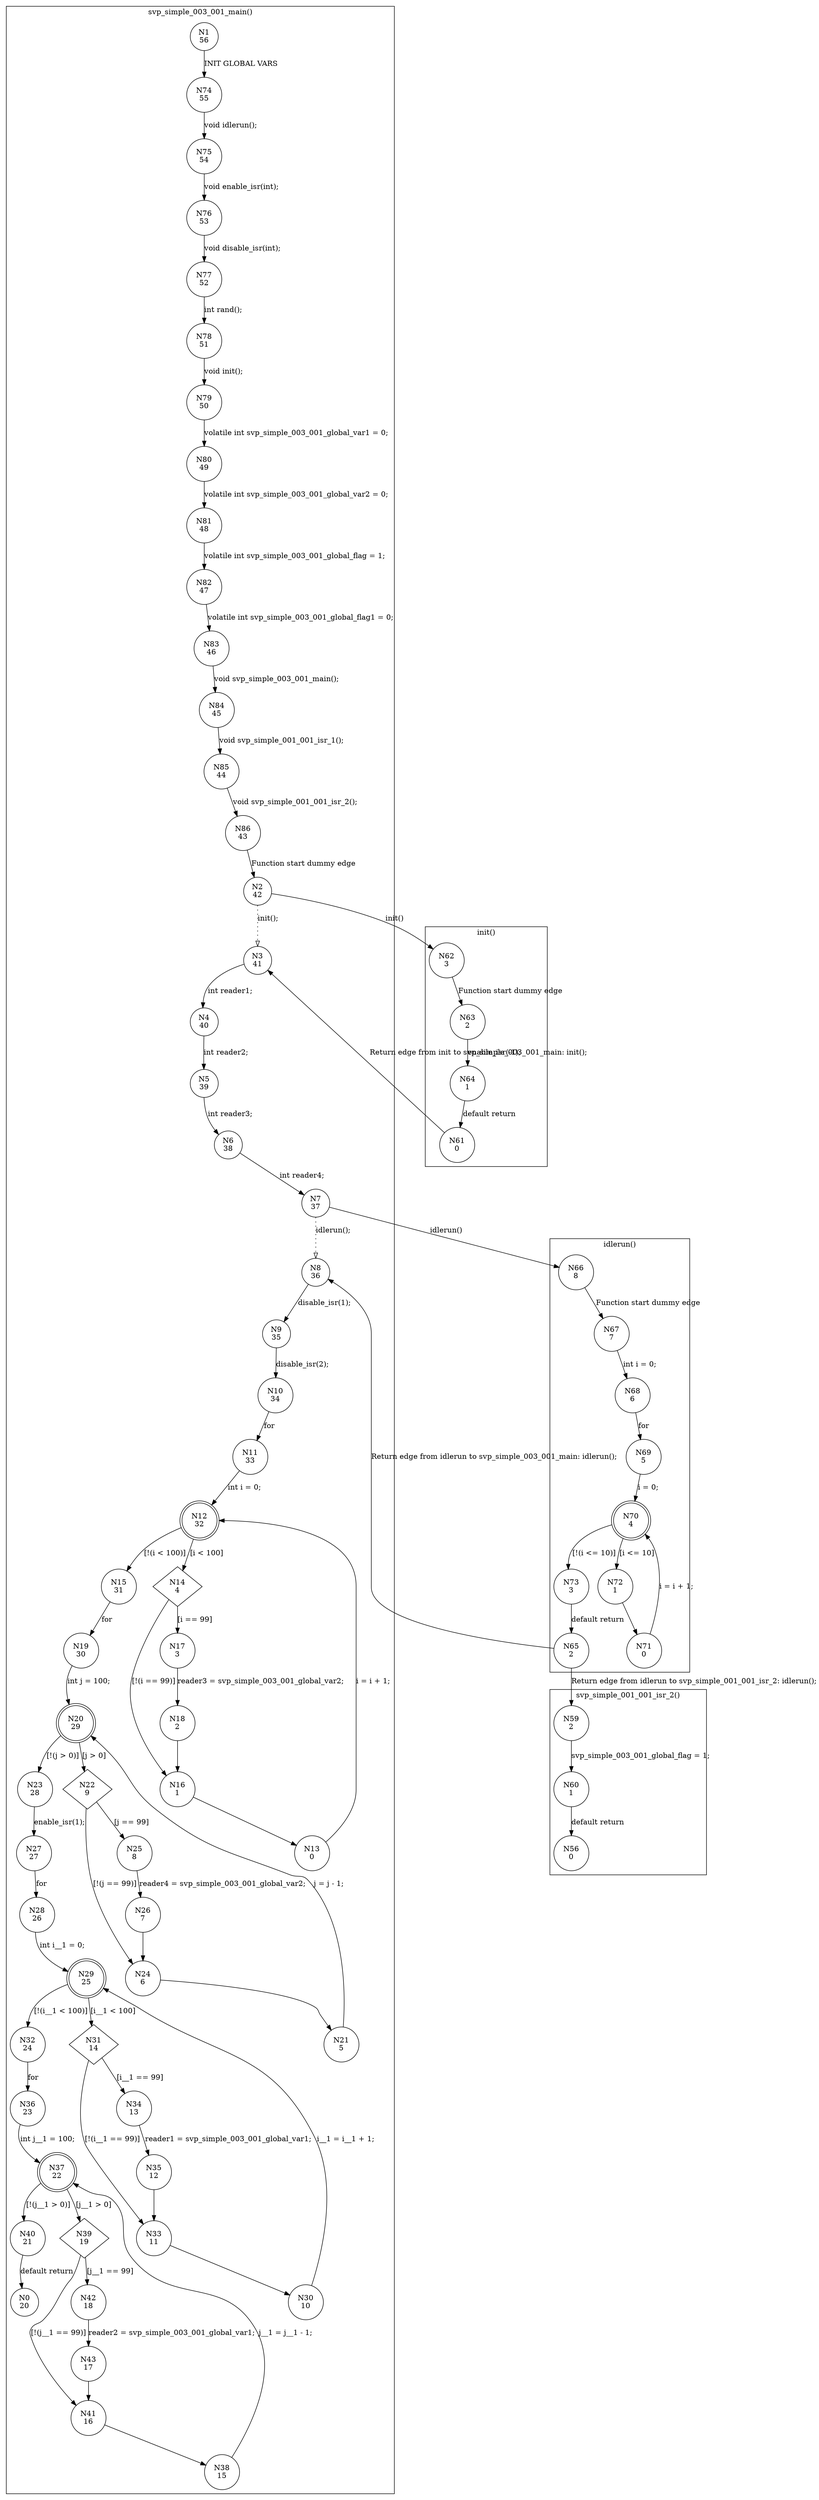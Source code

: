 digraph CFA {
1 [shape="circle" label="N1\n56"]
74 [shape="circle" label="N74\n55"]
75 [shape="circle" label="N75\n54"]
76 [shape="circle" label="N76\n53"]
77 [shape="circle" label="N77\n52"]
78 [shape="circle" label="N78\n51"]
79 [shape="circle" label="N79\n50"]
80 [shape="circle" label="N80\n49"]
81 [shape="circle" label="N81\n48"]
82 [shape="circle" label="N82\n47"]
83 [shape="circle" label="N83\n46"]
84 [shape="circle" label="N84\n45"]
85 [shape="circle" label="N85\n44"]
86 [shape="circle" label="N86\n43"]
2 [shape="circle" label="N2\n42"]
62 [shape="circle" label="N62\n3"]
63 [shape="circle" label="N63\n2"]
64 [shape="circle" label="N64\n1"]
61 [shape="circle" label="N61\n0"]
3 [shape="circle" label="N3\n41"]
4 [shape="circle" label="N4\n40"]
5 [shape="circle" label="N5\n39"]
6 [shape="circle" label="N6\n38"]
7 [shape="circle" label="N7\n37"]
66 [shape="circle" label="N66\n8"]
67 [shape="circle" label="N67\n7"]
68 [shape="circle" label="N68\n6"]
69 [shape="circle" label="N69\n5"]
70 [shape="doublecircle" label="N70\n4"]
73 [shape="circle" label="N73\n3"]
65 [shape="circle" label="N65\n2"]
8 [shape="circle" label="N8\n36"]
9 [shape="circle" label="N9\n35"]
10 [shape="circle" label="N10\n34"]
11 [shape="circle" label="N11\n33"]
12 [shape="doublecircle" label="N12\n32"]
15 [shape="circle" label="N15\n31"]
19 [shape="circle" label="N19\n30"]
20 [shape="doublecircle" label="N20\n29"]
23 [shape="circle" label="N23\n28"]
27 [shape="circle" label="N27\n27"]
28 [shape="circle" label="N28\n26"]
29 [shape="doublecircle" label="N29\n25"]
32 [shape="circle" label="N32\n24"]
36 [shape="circle" label="N36\n23"]
37 [shape="doublecircle" label="N37\n22"]
40 [shape="circle" label="N40\n21"]
0 [shape="circle" label="N0\n20"]
39 [shape="diamond" label="N39\n19"]
41 [shape="circle" label="N41\n16"]
38 [shape="circle" label="N38\n15"]
42 [shape="circle" label="N42\n18"]
43 [shape="circle" label="N43\n17"]
31 [shape="diamond" label="N31\n14"]
33 [shape="circle" label="N33\n11"]
30 [shape="circle" label="N30\n10"]
34 [shape="circle" label="N34\n13"]
35 [shape="circle" label="N35\n12"]
22 [shape="diamond" label="N22\n9"]
24 [shape="circle" label="N24\n6"]
21 [shape="circle" label="N21\n5"]
25 [shape="circle" label="N25\n8"]
26 [shape="circle" label="N26\n7"]
14 [shape="diamond" label="N14\n4"]
16 [shape="circle" label="N16\n1"]
13 [shape="circle" label="N13\n0"]
17 [shape="circle" label="N17\n3"]
18 [shape="circle" label="N18\n2"]
59 [shape="circle" label="N59\n2"]
60 [shape="circle" label="N60\n1"]
56 [shape="circle" label="N56\n0"]
72 [shape="circle" label="N72\n1"]
71 [shape="circle" label="N71\n0"]
node [shape="circle"]
subgraph cluster_idlerun {
label="idlerun()"
66 -> 67 [label="Function start dummy edge"]
67 -> 68 [label="int i = 0;"]
68 -> 69 [label="for"]
69 -> 70 [label="i = 0;"]
70 -> 72 [label="[i <= 10]"]
70 -> 73 [label="[!(i <= 10)]"]
73 -> 65 [label="default return"]
72 -> 71 [label=""]
71 -> 70 [label="i = i + 1;"]}
subgraph cluster_init {
label="init()"
62 -> 63 [label="Function start dummy edge"]
63 -> 64 [label="enable_isr(-1);"]
64 -> 61 [label="default return"]}
subgraph cluster_svp_simple_001_001_isr_1 {
label="svp_simple_001_001_isr_1()"
}
subgraph cluster_svp_simple_001_001_isr_2 {
label="svp_simple_001_001_isr_2()"
59 -> 60 [label="svp_simple_003_001_global_flag = 1;"]
60 -> 56 [label="default return"]}
subgraph cluster_svp_simple_003_001_main {
label="svp_simple_003_001_main()"
1 -> 74 [label="INIT GLOBAL VARS"]
74 -> 75 [label="void idlerun();"]
75 -> 76 [label="void enable_isr(int);"]
76 -> 77 [label="void disable_isr(int);"]
77 -> 78 [label="int rand();"]
78 -> 79 [label="void init();"]
79 -> 80 [label="volatile int svp_simple_003_001_global_var1 = 0;"]
80 -> 81 [label="volatile int svp_simple_003_001_global_var2 = 0;"]
81 -> 82 [label="volatile int svp_simple_003_001_global_flag = 1;"]
82 -> 83 [label="volatile int svp_simple_003_001_global_flag1 = 0;"]
83 -> 84 [label="void svp_simple_003_001_main();"]
84 -> 85 [label="void svp_simple_001_001_isr_1();"]
85 -> 86 [label="void svp_simple_001_001_isr_2();"]
86 -> 2 [label="Function start dummy edge"]
2 -> 3 [label="init();" style="dotted" arrowhead="empty"]
3 -> 4 [label="int reader1;"]
4 -> 5 [label="int reader2;"]
5 -> 6 [label="int reader3;"]
6 -> 7 [label="int reader4;"]
7 -> 8 [label="idlerun();" style="dotted" arrowhead="empty"]
8 -> 9 [label="disable_isr(1);"]
9 -> 10 [label="disable_isr(2);"]
10 -> 11 [label="for"]
11 -> 12 [label="int i = 0;"]
12 -> 14 [label="[i < 100]"]
12 -> 15 [label="[!(i < 100)]"]
15 -> 19 [label="for"]
19 -> 20 [label="int j = 100;"]
20 -> 22 [label="[j > 0]"]
20 -> 23 [label="[!(j > 0)]"]
23 -> 27 [label="enable_isr(1);"]
27 -> 28 [label="for"]
28 -> 29 [label="int i__1 = 0;"]
29 -> 31 [label="[i__1 < 100]"]
29 -> 32 [label="[!(i__1 < 100)]"]
32 -> 36 [label="for"]
36 -> 37 [label="int j__1 = 100;"]
37 -> 39 [label="[j__1 > 0]"]
37 -> 40 [label="[!(j__1 > 0)]"]
40 -> 0 [label="default return"]
39 -> 42 [label="[j__1 == 99]"]
39 -> 41 [label="[!(j__1 == 99)]"]
41 -> 38 [label=""]
38 -> 37 [label="j__1 = j__1 - 1;"]
42 -> 43 [label="reader2 = svp_simple_003_001_global_var1;"]
43 -> 41 [label=""]
31 -> 34 [label="[i__1 == 99]"]
31 -> 33 [label="[!(i__1 == 99)]"]
33 -> 30 [label=""]
30 -> 29 [label="i__1 = i__1 + 1;"]
34 -> 35 [label="reader1 = svp_simple_003_001_global_var1;"]
35 -> 33 [label=""]
22 -> 25 [label="[j == 99]"]
22 -> 24 [label="[!(j == 99)]"]
24 -> 21 [label=""]
21 -> 20 [label="j = j - 1;"]
25 -> 26 [label="reader4 = svp_simple_003_001_global_var2;"]
26 -> 24 [label=""]
14 -> 17 [label="[i == 99]"]
14 -> 16 [label="[!(i == 99)]"]
16 -> 13 [label=""]
13 -> 12 [label="i = i + 1;"]
17 -> 18 [label="reader3 = svp_simple_003_001_global_var2;"]
18 -> 16 [label=""]}
2 -> 62 [label="init()"]
61 -> 3 [label="Return edge from init to svp_simple_003_001_main: init();"]
7 -> 66 [label="idlerun()"]
65 -> 59 [label="Return edge from idlerun to svp_simple_001_001_isr_2: idlerun();"]
65 -> 8 [label="Return edge from idlerun to svp_simple_003_001_main: idlerun();"]}